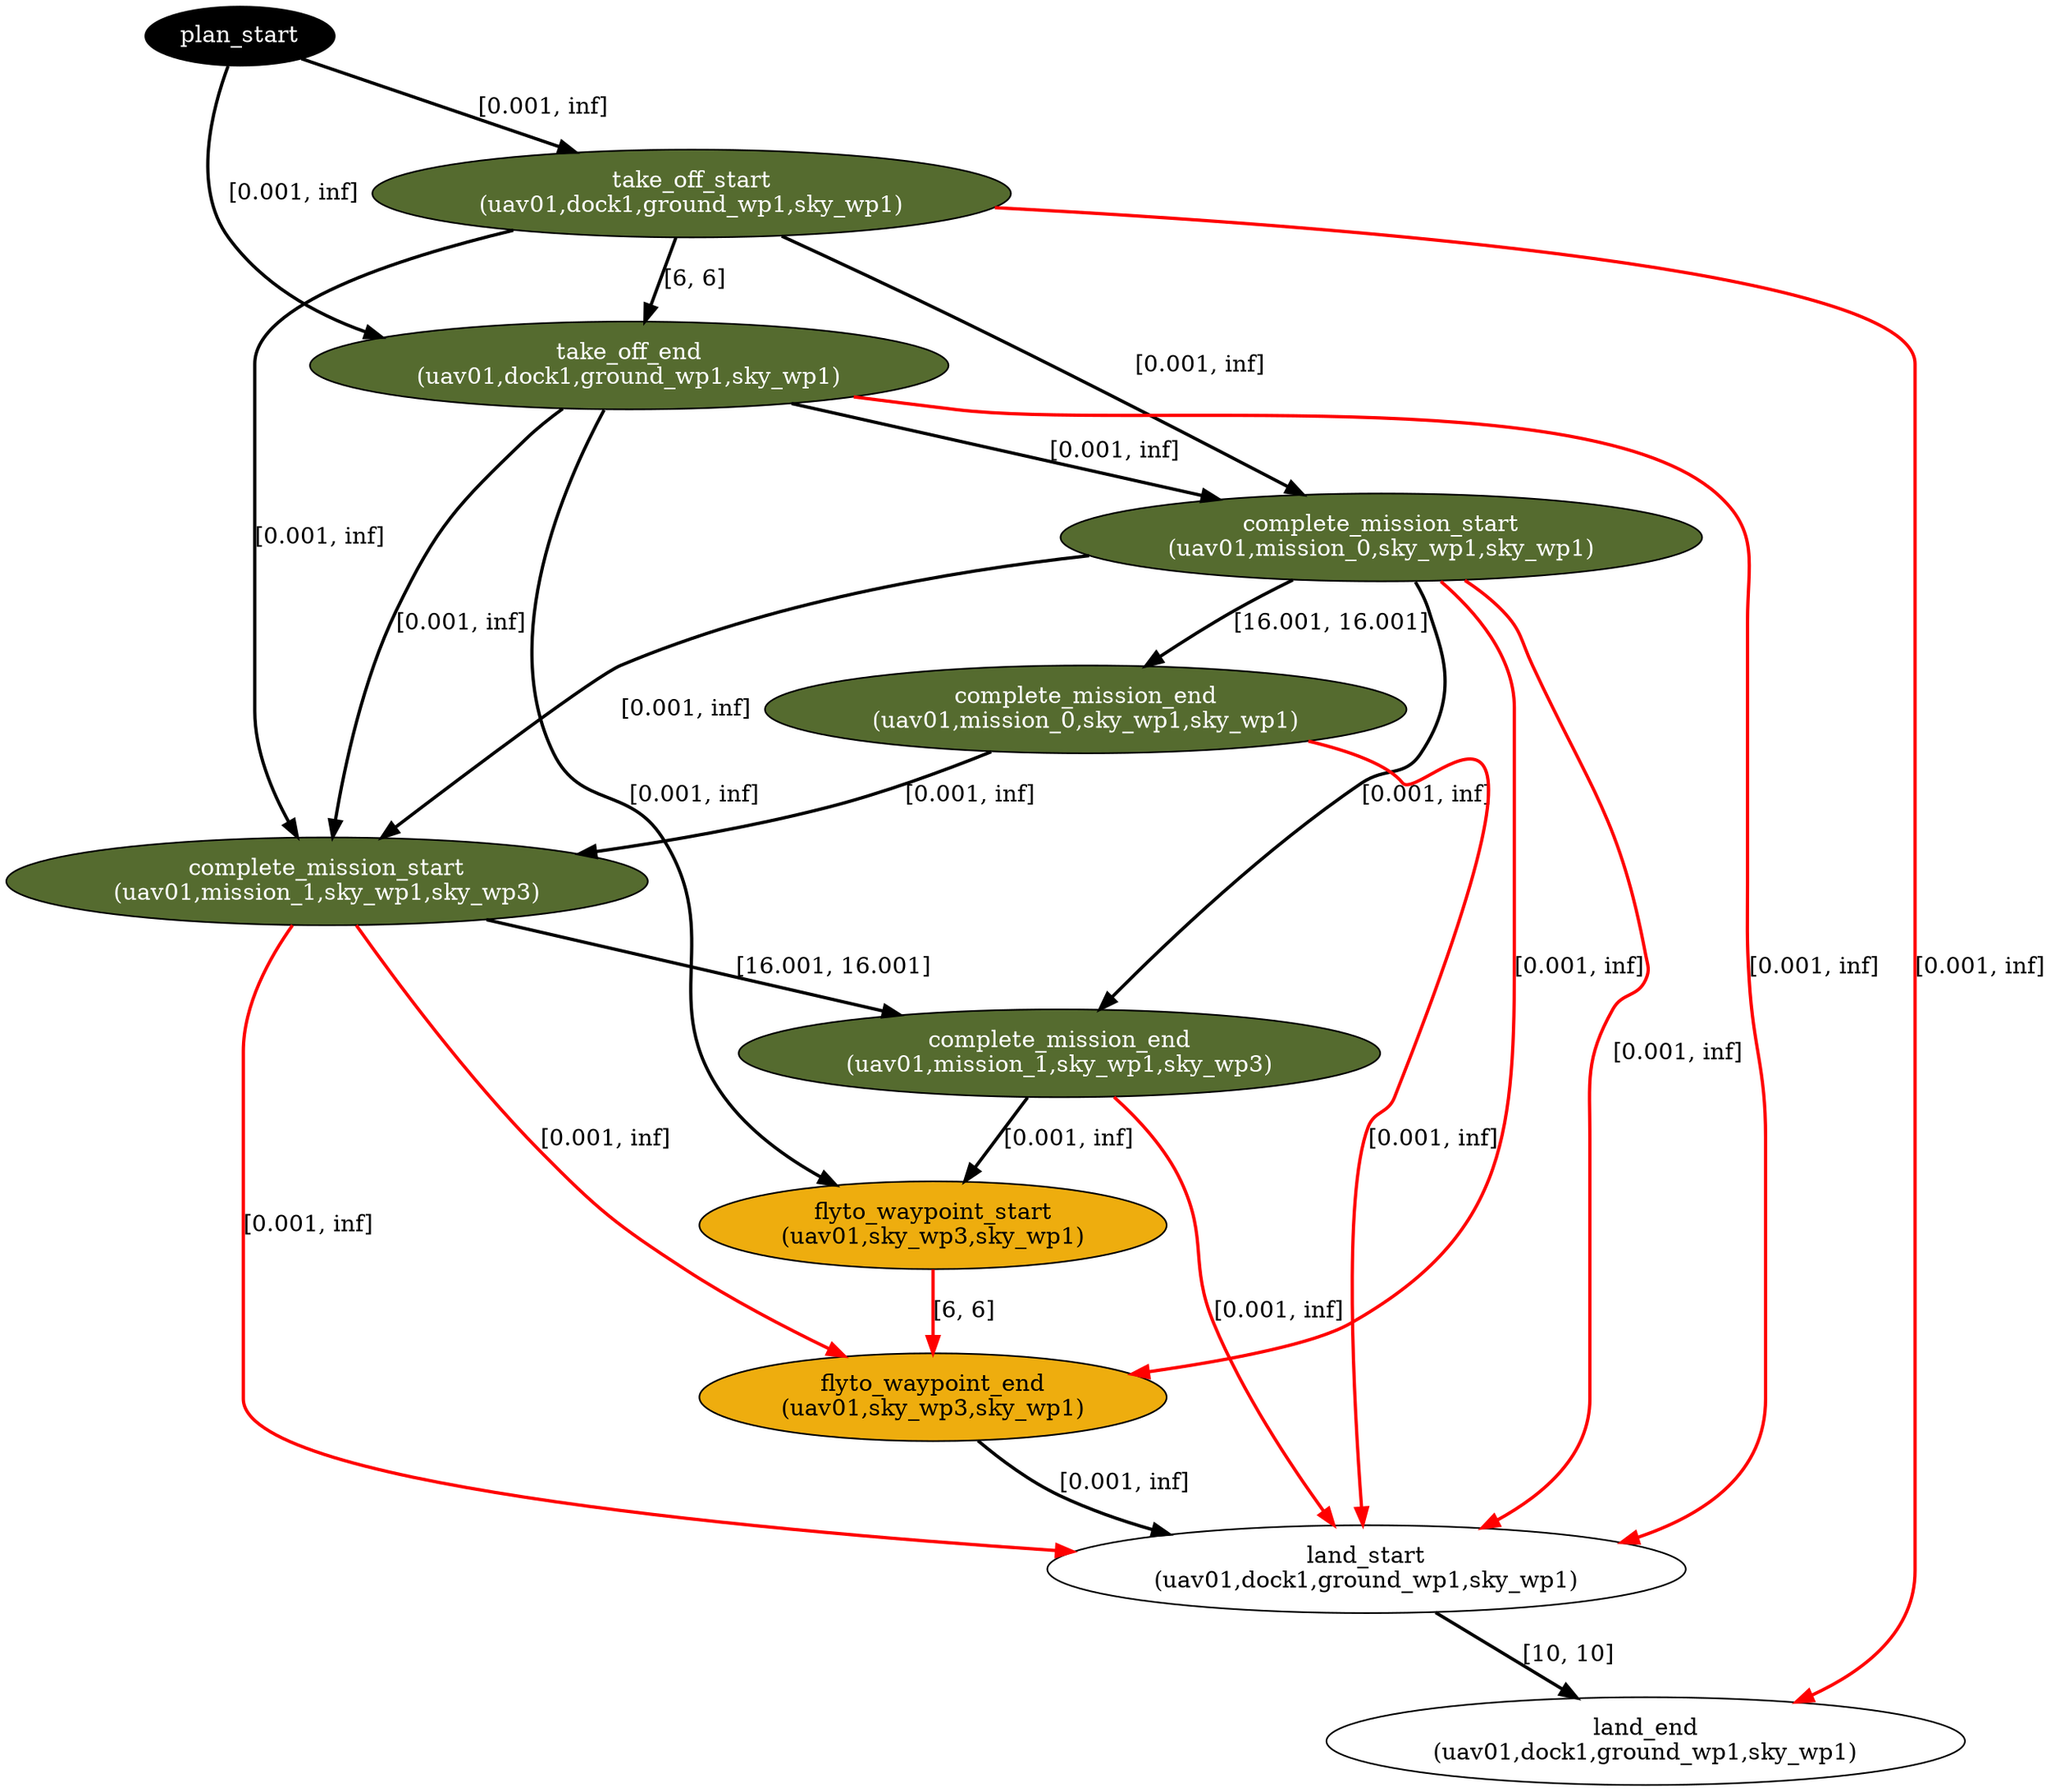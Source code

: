 digraph plan {
0[ label="plan_start",style=filled,fillcolor=black,fontcolor=white];
1[ label="take_off_start
(uav01,dock1,ground_wp1,sky_wp1)",style=filled,fillcolor=darkolivegreen,fontcolor=white];
2[ label="take_off_end
(uav01,dock1,ground_wp1,sky_wp1)",style=filled,fillcolor=darkolivegreen,fontcolor=white];
3[ label="complete_mission_start
(uav01,mission_0,sky_wp1,sky_wp1)",style=filled,fillcolor=darkolivegreen,fontcolor=white];
4[ label="complete_mission_end
(uav01,mission_0,sky_wp1,sky_wp1)",style=filled,fillcolor=darkolivegreen,fontcolor=white];
5[ label="complete_mission_start
(uav01,mission_1,sky_wp1,sky_wp3)",style=filled,fillcolor=darkolivegreen,fontcolor=white];
6[ label="complete_mission_end
(uav01,mission_1,sky_wp1,sky_wp3)",style=filled,fillcolor=darkolivegreen,fontcolor=white];
7[ label="flyto_waypoint_start
(uav01,sky_wp3,sky_wp1)",style=filled,fillcolor=darkgoldenrod2];
8[ label="flyto_waypoint_end
(uav01,sky_wp3,sky_wp1)",style=filled,fillcolor=darkgoldenrod2];
9[ label="land_start
(uav01,dock1,ground_wp1,sky_wp1)"];
10[ label="land_end
(uav01,dock1,ground_wp1,sky_wp1)"];
"0" -> "1" [ label="[0.001, inf]" , penwidth=2, color="black"]
"1" -> "2" [ label="[6, 6]" , penwidth=2, color="black"]
"0" -> "2" [ label="[0.001, inf]" , penwidth=2, color="black"]
"2" -> "3" [ label="[0.001, inf]" , penwidth=2, color="black"]
"1" -> "3" [ label="[0.001, inf]" , penwidth=2, color="black"]
"3" -> "4" [ label="[16.001, 16.001]" , penwidth=2, color="black"]
"4" -> "5" [ label="[0.001, inf]" , penwidth=2, color="black"]
"2" -> "5" [ label="[0.001, inf]" , penwidth=2, color="black"]
"3" -> "5" [ label="[0.001, inf]" , penwidth=2, color="black"]
"1" -> "5" [ label="[0.001, inf]" , penwidth=2, color="black"]
"5" -> "6" [ label="[16.001, 16.001]" , penwidth=2, color="black"]
"3" -> "6" [ label="[0.001, inf]" , penwidth=2, color="black"]
"6" -> "7" [ label="[0.001, inf]" , penwidth=2, color="black"]
"2" -> "7" [ label="[0.001, inf]" , penwidth=2, color="black"]
"7" -> "8" [ label="[6, 6]" , penwidth=2, color="red"]
"5" -> "8" [ label="[0.001, inf]" , penwidth=2, color="red"]
"3" -> "8" [ label="[0.001, inf]" , penwidth=2, color="red"]
"2" -> "9" [ label="[0.001, inf]" , penwidth=2, color="red"]
"8" -> "9" [ label="[0.001, inf]" , penwidth=2, color="black"]
"6" -> "9" [ label="[0.001, inf]" , penwidth=2, color="red"]
"5" -> "9" [ label="[0.001, inf]" , penwidth=2, color="red"]
"4" -> "9" [ label="[0.001, inf]" , penwidth=2, color="red"]
"3" -> "9" [ label="[0.001, inf]" , penwidth=2, color="red"]
"9" -> "10" [ label="[10, 10]" , penwidth=2, color="black"]
"1" -> "10" [ label="[0.001, inf]" , penwidth=2, color="red"]
}
